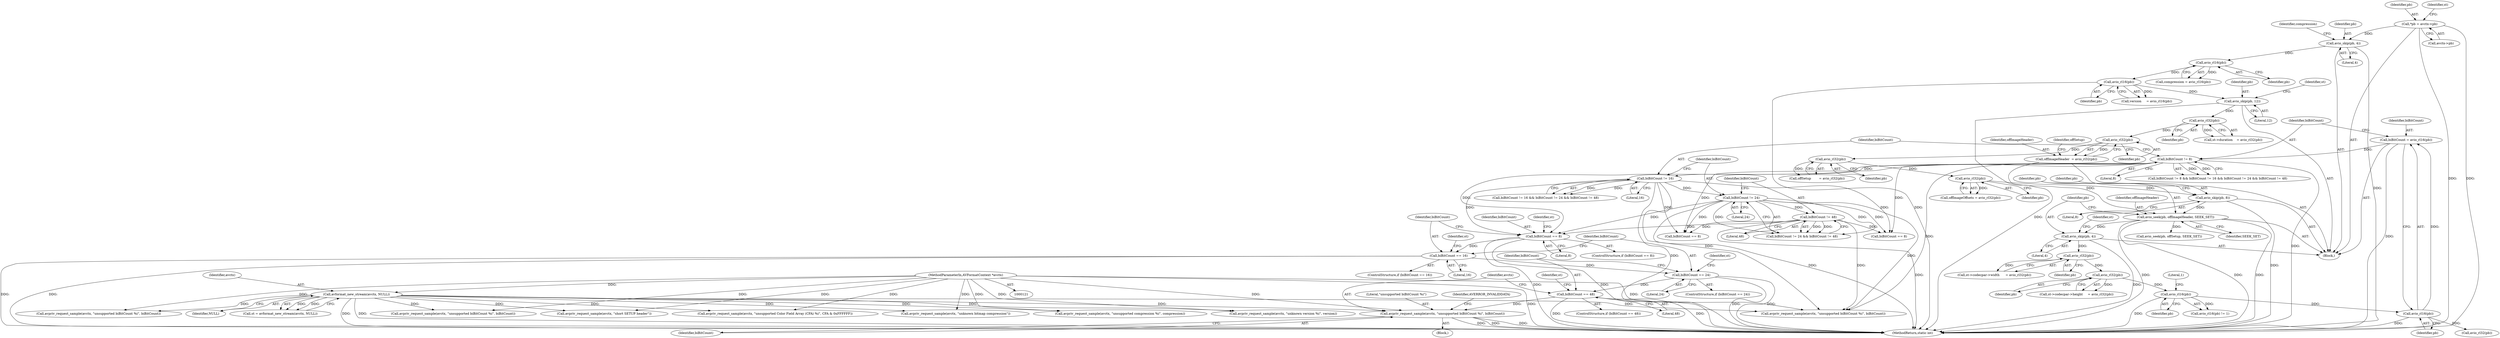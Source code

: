 digraph "0_FFmpeg_7e80b63ecd259d69d383623e75b318bf2bd491f6@pointer" {
"1000537" [label="(Call,avpriv_request_sample(avctx, \"unsupported biBitCount %i\", biBitCount))"];
"1000144" [label="(Call,avformat_new_stream(avctx, NULL))"];
"1000122" [label="(MethodParameterIn,AVFormatContext *avctx)"];
"1000524" [label="(Call,biBitCount == 48)"];
"1000511" [label="(Call,biBitCount == 24)"];
"1000498" [label="(Call,biBitCount == 16)"];
"1000485" [label="(Call,biBitCount == 8)"];
"1000264" [label="(Call,biBitCount != 24)"];
"1000260" [label="(Call,biBitCount != 16)"];
"1000256" [label="(Call,biBitCount != 8)"];
"1000250" [label="(Call,biBitCount = avio_rl16(pb))"];
"1000252" [label="(Call,avio_rl16(pb))"];
"1000245" [label="(Call,avio_rl16(pb))"];
"1000241" [label="(Call,avio_rl32(pb))"];
"1000233" [label="(Call,avio_rl32(pb))"];
"1000224" [label="(Call,avio_skip(pb, 4))"];
"1000220" [label="(Call,avio_seek(pb, offImageHeader, SEEK_SET))"];
"1000217" [label="(Call,avio_skip(pb, 8))"];
"1000215" [label="(Call,avio_rl32(pb))"];
"1000211" [label="(Call,avio_rl32(pb))"];
"1000207" [label="(Call,avio_rl32(pb))"];
"1000203" [label="(Call,avio_rl32(pb))"];
"1000196" [label="(Call,avio_skip(pb, 12))"];
"1000183" [label="(Call,avio_rl16(pb))"];
"1000179" [label="(Call,avio_rl16(pb))"];
"1000174" [label="(Call,avio_skip(pb, 4))"];
"1000125" [label="(Call,*pb = avctx->pb)"];
"1000205" [label="(Call,offImageHeader  = avio_rl32(pb))"];
"1000267" [label="(Call,biBitCount != 48)"];
"1000242" [label="(Identifier,pb)"];
"1000486" [label="(Identifier,biBitCount)"];
"1000220" [label="(Call,avio_seek(pb, offImageHeader, SEEK_SET))"];
"1000258" [label="(Literal,8)"];
"1000311" [label="(Call,avio_seek(pb, offSetup, SEEK_SET))"];
"1000257" [label="(Identifier,biBitCount)"];
"1000212" [label="(Identifier,pb)"];
"1000487" [label="(Literal,8)"];
"1000498" [label="(Call,biBitCount == 16)"];
"1000213" [label="(Call,offImageOffsets = avio_rl32(pb))"];
"1000505" [label="(Identifier,st)"];
"1000210" [label="(Identifier,offSetup)"];
"1000219" [label="(Literal,8)"];
"1000271" [label="(Call,avpriv_request_sample(avctx, \"unsupported biBitCount %i\", biBitCount))"];
"1000591" [label="(Call,biBitCount == 8)"];
"1000146" [label="(Identifier,NULL)"];
"1000211" [label="(Call,avio_rl32(pb))"];
"1000511" [label="(Call,biBitCount == 24)"];
"1000217" [label="(Call,avio_skip(pb, 8))"];
"1000178" [label="(Identifier,compression)"];
"1000635" [label="(Call,avpriv_request_sample(avctx, \"unsupported compression %i\", compression))"];
"1000265" [label="(Identifier,biBitCount)"];
"1000780" [label="(MethodReturn,static int)"];
"1000233" [label="(Call,avio_rl32(pb))"];
"1000241" [label="(Call,avio_rl32(pb))"];
"1000537" [label="(Call,avpriv_request_sample(avctx, \"unsupported biBitCount %i\", biBitCount))"];
"1000179" [label="(Call,avio_rl16(pb))"];
"1000176" [label="(Literal,4)"];
"1000510" [label="(ControlStructure,if (biBitCount == 24))"];
"1000145" [label="(Identifier,avctx)"];
"1000234" [label="(Identifier,pb)"];
"1000209" [label="(Call,offSetup        = avio_rl32(pb))"];
"1000484" [label="(ControlStructure,if (biBitCount == 8))"];
"1000123" [label="(Block,)"];
"1000227" [label="(Call,st->codecpar->width      = avio_rl32(pb))"];
"1000144" [label="(Call,avformat_new_stream(avctx, NULL))"];
"1000512" [label="(Identifier,biBitCount)"];
"1000126" [label="(Identifier,pb)"];
"1000247" [label="(Literal,1)"];
"1000617" [label="(Call,avpriv_request_sample(avctx, \"unsupported biBitCount %i\", biBitCount))"];
"1000334" [label="(Call,avpriv_request_sample(avctx, \"short SETUP header\"))"];
"1000177" [label="(Call,compression = avio_rl16(pb))"];
"1000252" [label="(Call,avio_rl16(pb))"];
"1000256" [label="(Call,biBitCount != 8)"];
"1000513" [label="(Literal,24)"];
"1000143" [label="(Identifier,st)"];
"1000215" [label="(Call,avio_rl32(pb))"];
"1000205" [label="(Call,offImageHeader  = avio_rl32(pb))"];
"1000206" [label="(Identifier,offImageHeader)"];
"1000251" [label="(Identifier,biBitCount)"];
"1000142" [label="(Call,st = avformat_new_stream(avctx, NULL))"];
"1000216" [label="(Identifier,pb)"];
"1000542" [label="(Identifier,AVERROR_INVALIDDATA)"];
"1000492" [label="(Identifier,st)"];
"1000264" [label="(Call,biBitCount != 24)"];
"1000245" [label="(Call,avio_rl16(pb))"];
"1000244" [label="(Call,avio_rl16(pb) != 1)"];
"1000263" [label="(Call,biBitCount != 24 && biBitCount != 48)"];
"1000226" [label="(Literal,4)"];
"1000260" [label="(Call,biBitCount != 16)"];
"1000523" [label="(ControlStructure,if (biBitCount == 48))"];
"1000497" [label="(ControlStructure,if (biBitCount == 16))"];
"1000175" [label="(Identifier,pb)"];
"1000250" [label="(Call,biBitCount = avio_rl16(pb))"];
"1000224" [label="(Call,avio_skip(pb, 4))"];
"1000122" [label="(MethodParameterIn,AVFormatContext *avctx)"];
"1000540" [label="(Identifier,biBitCount)"];
"1000531" [label="(Identifier,st)"];
"1000222" [label="(Identifier,offImageHeader)"];
"1000303" [label="(Call,avpriv_request_sample(avctx, \"unknown bitmap compression\"))"];
"1000204" [label="(Identifier,pb)"];
"1000485" [label="(Call,biBitCount == 8)"];
"1000190" [label="(Call,avpriv_request_sample(avctx, \"unknown version %i\", version))"];
"1000538" [label="(Identifier,avctx)"];
"1000536" [label="(Block,)"];
"1000230" [label="(Identifier,st)"];
"1000183" [label="(Call,avio_rl16(pb))"];
"1000539" [label="(Literal,\"unsupported biBitCount %i\")"];
"1000127" [label="(Call,avctx->pb)"];
"1000269" [label="(Literal,48)"];
"1000253" [label="(Identifier,pb)"];
"1000525" [label="(Identifier,biBitCount)"];
"1000268" [label="(Identifier,biBitCount)"];
"1000174" [label="(Call,avio_skip(pb, 4))"];
"1000524" [label="(Call,biBitCount == 48)"];
"1000259" [label="(Call,biBitCount != 16 && biBitCount != 24 && biBitCount != 48)"];
"1000208" [label="(Identifier,pb)"];
"1000262" [label="(Literal,16)"];
"1000582" [label="(Call,avpriv_request_sample(avctx, \"unsupported biBitCount %i\", biBitCount))"];
"1000278" [label="(Call,avio_rl32(pb))"];
"1000197" [label="(Identifier,pb)"];
"1000198" [label="(Literal,12)"];
"1000196" [label="(Call,avio_skip(pb, 12))"];
"1000526" [label="(Literal,48)"];
"1000500" [label="(Literal,16)"];
"1000221" [label="(Identifier,pb)"];
"1000267" [label="(Call,biBitCount != 48)"];
"1000246" [label="(Identifier,pb)"];
"1000223" [label="(Identifier,SEEK_SET)"];
"1000180" [label="(Identifier,pb)"];
"1000225" [label="(Identifier,pb)"];
"1000518" [label="(Identifier,st)"];
"1000499" [label="(Identifier,biBitCount)"];
"1000184" [label="(Identifier,pb)"];
"1000203" [label="(Call,avio_rl32(pb))"];
"1000266" [label="(Literal,24)"];
"1000556" [label="(Call,biBitCount == 8)"];
"1000207" [label="(Call,avio_rl32(pb))"];
"1000125" [label="(Call,*pb = avctx->pb)"];
"1000255" [label="(Call,biBitCount != 8 && biBitCount != 16 && biBitCount != 24 && biBitCount != 48)"];
"1000235" [label="(Call,st->codecpar->height     = avio_rl32(pb))"];
"1000201" [label="(Identifier,st)"];
"1000625" [label="(Call,avpriv_request_sample(avctx, \"unsupported Color Field Array (CFA) %i\", CFA & 0xFFFFFF))"];
"1000261" [label="(Identifier,biBitCount)"];
"1000218" [label="(Identifier,pb)"];
"1000199" [label="(Call,st->duration    = avio_rl32(pb))"];
"1000181" [label="(Call,version     = avio_rl16(pb))"];
"1000537" -> "1000536"  [label="AST: "];
"1000537" -> "1000540"  [label="CFG: "];
"1000538" -> "1000537"  [label="AST: "];
"1000539" -> "1000537"  [label="AST: "];
"1000540" -> "1000537"  [label="AST: "];
"1000542" -> "1000537"  [label="CFG: "];
"1000537" -> "1000780"  [label="DDG: "];
"1000537" -> "1000780"  [label="DDG: "];
"1000537" -> "1000780"  [label="DDG: "];
"1000144" -> "1000537"  [label="DDG: "];
"1000122" -> "1000537"  [label="DDG: "];
"1000524" -> "1000537"  [label="DDG: "];
"1000144" -> "1000142"  [label="AST: "];
"1000144" -> "1000146"  [label="CFG: "];
"1000145" -> "1000144"  [label="AST: "];
"1000146" -> "1000144"  [label="AST: "];
"1000142" -> "1000144"  [label="CFG: "];
"1000144" -> "1000780"  [label="DDG: "];
"1000144" -> "1000780"  [label="DDG: "];
"1000144" -> "1000142"  [label="DDG: "];
"1000144" -> "1000142"  [label="DDG: "];
"1000122" -> "1000144"  [label="DDG: "];
"1000144" -> "1000190"  [label="DDG: "];
"1000144" -> "1000271"  [label="DDG: "];
"1000144" -> "1000303"  [label="DDG: "];
"1000144" -> "1000334"  [label="DDG: "];
"1000144" -> "1000582"  [label="DDG: "];
"1000144" -> "1000617"  [label="DDG: "];
"1000144" -> "1000625"  [label="DDG: "];
"1000144" -> "1000635"  [label="DDG: "];
"1000122" -> "1000121"  [label="AST: "];
"1000122" -> "1000780"  [label="DDG: "];
"1000122" -> "1000190"  [label="DDG: "];
"1000122" -> "1000271"  [label="DDG: "];
"1000122" -> "1000303"  [label="DDG: "];
"1000122" -> "1000334"  [label="DDG: "];
"1000122" -> "1000582"  [label="DDG: "];
"1000122" -> "1000617"  [label="DDG: "];
"1000122" -> "1000625"  [label="DDG: "];
"1000122" -> "1000635"  [label="DDG: "];
"1000524" -> "1000523"  [label="AST: "];
"1000524" -> "1000526"  [label="CFG: "];
"1000525" -> "1000524"  [label="AST: "];
"1000526" -> "1000524"  [label="AST: "];
"1000531" -> "1000524"  [label="CFG: "];
"1000538" -> "1000524"  [label="CFG: "];
"1000524" -> "1000780"  [label="DDG: "];
"1000524" -> "1000780"  [label="DDG: "];
"1000511" -> "1000524"  [label="DDG: "];
"1000511" -> "1000510"  [label="AST: "];
"1000511" -> "1000513"  [label="CFG: "];
"1000512" -> "1000511"  [label="AST: "];
"1000513" -> "1000511"  [label="AST: "];
"1000518" -> "1000511"  [label="CFG: "];
"1000525" -> "1000511"  [label="CFG: "];
"1000511" -> "1000780"  [label="DDG: "];
"1000511" -> "1000780"  [label="DDG: "];
"1000498" -> "1000511"  [label="DDG: "];
"1000498" -> "1000497"  [label="AST: "];
"1000498" -> "1000500"  [label="CFG: "];
"1000499" -> "1000498"  [label="AST: "];
"1000500" -> "1000498"  [label="AST: "];
"1000505" -> "1000498"  [label="CFG: "];
"1000512" -> "1000498"  [label="CFG: "];
"1000498" -> "1000780"  [label="DDG: "];
"1000498" -> "1000780"  [label="DDG: "];
"1000485" -> "1000498"  [label="DDG: "];
"1000485" -> "1000484"  [label="AST: "];
"1000485" -> "1000487"  [label="CFG: "];
"1000486" -> "1000485"  [label="AST: "];
"1000487" -> "1000485"  [label="AST: "];
"1000492" -> "1000485"  [label="CFG: "];
"1000499" -> "1000485"  [label="CFG: "];
"1000485" -> "1000780"  [label="DDG: "];
"1000485" -> "1000780"  [label="DDG: "];
"1000264" -> "1000485"  [label="DDG: "];
"1000267" -> "1000485"  [label="DDG: "];
"1000256" -> "1000485"  [label="DDG: "];
"1000260" -> "1000485"  [label="DDG: "];
"1000264" -> "1000263"  [label="AST: "];
"1000264" -> "1000266"  [label="CFG: "];
"1000265" -> "1000264"  [label="AST: "];
"1000266" -> "1000264"  [label="AST: "];
"1000268" -> "1000264"  [label="CFG: "];
"1000263" -> "1000264"  [label="CFG: "];
"1000264" -> "1000780"  [label="DDG: "];
"1000264" -> "1000263"  [label="DDG: "];
"1000264" -> "1000263"  [label="DDG: "];
"1000260" -> "1000264"  [label="DDG: "];
"1000264" -> "1000267"  [label="DDG: "];
"1000264" -> "1000271"  [label="DDG: "];
"1000264" -> "1000556"  [label="DDG: "];
"1000264" -> "1000591"  [label="DDG: "];
"1000260" -> "1000259"  [label="AST: "];
"1000260" -> "1000262"  [label="CFG: "];
"1000261" -> "1000260"  [label="AST: "];
"1000262" -> "1000260"  [label="AST: "];
"1000265" -> "1000260"  [label="CFG: "];
"1000259" -> "1000260"  [label="CFG: "];
"1000260" -> "1000780"  [label="DDG: "];
"1000260" -> "1000259"  [label="DDG: "];
"1000260" -> "1000259"  [label="DDG: "];
"1000256" -> "1000260"  [label="DDG: "];
"1000260" -> "1000271"  [label="DDG: "];
"1000260" -> "1000556"  [label="DDG: "];
"1000260" -> "1000591"  [label="DDG: "];
"1000256" -> "1000255"  [label="AST: "];
"1000256" -> "1000258"  [label="CFG: "];
"1000257" -> "1000256"  [label="AST: "];
"1000258" -> "1000256"  [label="AST: "];
"1000261" -> "1000256"  [label="CFG: "];
"1000255" -> "1000256"  [label="CFG: "];
"1000256" -> "1000780"  [label="DDG: "];
"1000256" -> "1000255"  [label="DDG: "];
"1000256" -> "1000255"  [label="DDG: "];
"1000250" -> "1000256"  [label="DDG: "];
"1000256" -> "1000271"  [label="DDG: "];
"1000256" -> "1000556"  [label="DDG: "];
"1000256" -> "1000591"  [label="DDG: "];
"1000250" -> "1000123"  [label="AST: "];
"1000250" -> "1000252"  [label="CFG: "];
"1000251" -> "1000250"  [label="AST: "];
"1000252" -> "1000250"  [label="AST: "];
"1000257" -> "1000250"  [label="CFG: "];
"1000250" -> "1000780"  [label="DDG: "];
"1000252" -> "1000250"  [label="DDG: "];
"1000252" -> "1000253"  [label="CFG: "];
"1000253" -> "1000252"  [label="AST: "];
"1000252" -> "1000780"  [label="DDG: "];
"1000245" -> "1000252"  [label="DDG: "];
"1000252" -> "1000278"  [label="DDG: "];
"1000245" -> "1000244"  [label="AST: "];
"1000245" -> "1000246"  [label="CFG: "];
"1000246" -> "1000245"  [label="AST: "];
"1000247" -> "1000245"  [label="CFG: "];
"1000245" -> "1000780"  [label="DDG: "];
"1000245" -> "1000244"  [label="DDG: "];
"1000241" -> "1000245"  [label="DDG: "];
"1000241" -> "1000235"  [label="AST: "];
"1000241" -> "1000242"  [label="CFG: "];
"1000242" -> "1000241"  [label="AST: "];
"1000235" -> "1000241"  [label="CFG: "];
"1000241" -> "1000235"  [label="DDG: "];
"1000233" -> "1000241"  [label="DDG: "];
"1000233" -> "1000227"  [label="AST: "];
"1000233" -> "1000234"  [label="CFG: "];
"1000234" -> "1000233"  [label="AST: "];
"1000227" -> "1000233"  [label="CFG: "];
"1000233" -> "1000227"  [label="DDG: "];
"1000224" -> "1000233"  [label="DDG: "];
"1000224" -> "1000123"  [label="AST: "];
"1000224" -> "1000226"  [label="CFG: "];
"1000225" -> "1000224"  [label="AST: "];
"1000226" -> "1000224"  [label="AST: "];
"1000230" -> "1000224"  [label="CFG: "];
"1000224" -> "1000780"  [label="DDG: "];
"1000220" -> "1000224"  [label="DDG: "];
"1000220" -> "1000123"  [label="AST: "];
"1000220" -> "1000223"  [label="CFG: "];
"1000221" -> "1000220"  [label="AST: "];
"1000222" -> "1000220"  [label="AST: "];
"1000223" -> "1000220"  [label="AST: "];
"1000225" -> "1000220"  [label="CFG: "];
"1000220" -> "1000780"  [label="DDG: "];
"1000220" -> "1000780"  [label="DDG: "];
"1000220" -> "1000780"  [label="DDG: "];
"1000217" -> "1000220"  [label="DDG: "];
"1000205" -> "1000220"  [label="DDG: "];
"1000220" -> "1000311"  [label="DDG: "];
"1000217" -> "1000123"  [label="AST: "];
"1000217" -> "1000219"  [label="CFG: "];
"1000218" -> "1000217"  [label="AST: "];
"1000219" -> "1000217"  [label="AST: "];
"1000221" -> "1000217"  [label="CFG: "];
"1000217" -> "1000780"  [label="DDG: "];
"1000215" -> "1000217"  [label="DDG: "];
"1000215" -> "1000213"  [label="AST: "];
"1000215" -> "1000216"  [label="CFG: "];
"1000216" -> "1000215"  [label="AST: "];
"1000213" -> "1000215"  [label="CFG: "];
"1000215" -> "1000213"  [label="DDG: "];
"1000211" -> "1000215"  [label="DDG: "];
"1000211" -> "1000209"  [label="AST: "];
"1000211" -> "1000212"  [label="CFG: "];
"1000212" -> "1000211"  [label="AST: "];
"1000209" -> "1000211"  [label="CFG: "];
"1000211" -> "1000209"  [label="DDG: "];
"1000207" -> "1000211"  [label="DDG: "];
"1000207" -> "1000205"  [label="AST: "];
"1000207" -> "1000208"  [label="CFG: "];
"1000208" -> "1000207"  [label="AST: "];
"1000205" -> "1000207"  [label="CFG: "];
"1000207" -> "1000205"  [label="DDG: "];
"1000203" -> "1000207"  [label="DDG: "];
"1000203" -> "1000199"  [label="AST: "];
"1000203" -> "1000204"  [label="CFG: "];
"1000204" -> "1000203"  [label="AST: "];
"1000199" -> "1000203"  [label="CFG: "];
"1000203" -> "1000199"  [label="DDG: "];
"1000196" -> "1000203"  [label="DDG: "];
"1000196" -> "1000123"  [label="AST: "];
"1000196" -> "1000198"  [label="CFG: "];
"1000197" -> "1000196"  [label="AST: "];
"1000198" -> "1000196"  [label="AST: "];
"1000201" -> "1000196"  [label="CFG: "];
"1000196" -> "1000780"  [label="DDG: "];
"1000183" -> "1000196"  [label="DDG: "];
"1000183" -> "1000181"  [label="AST: "];
"1000183" -> "1000184"  [label="CFG: "];
"1000184" -> "1000183"  [label="AST: "];
"1000181" -> "1000183"  [label="CFG: "];
"1000183" -> "1000780"  [label="DDG: "];
"1000183" -> "1000181"  [label="DDG: "];
"1000179" -> "1000183"  [label="DDG: "];
"1000179" -> "1000177"  [label="AST: "];
"1000179" -> "1000180"  [label="CFG: "];
"1000180" -> "1000179"  [label="AST: "];
"1000177" -> "1000179"  [label="CFG: "];
"1000179" -> "1000177"  [label="DDG: "];
"1000174" -> "1000179"  [label="DDG: "];
"1000174" -> "1000123"  [label="AST: "];
"1000174" -> "1000176"  [label="CFG: "];
"1000175" -> "1000174"  [label="AST: "];
"1000176" -> "1000174"  [label="AST: "];
"1000178" -> "1000174"  [label="CFG: "];
"1000174" -> "1000780"  [label="DDG: "];
"1000125" -> "1000174"  [label="DDG: "];
"1000125" -> "1000123"  [label="AST: "];
"1000125" -> "1000127"  [label="CFG: "];
"1000126" -> "1000125"  [label="AST: "];
"1000127" -> "1000125"  [label="AST: "];
"1000143" -> "1000125"  [label="CFG: "];
"1000125" -> "1000780"  [label="DDG: "];
"1000125" -> "1000780"  [label="DDG: "];
"1000205" -> "1000123"  [label="AST: "];
"1000206" -> "1000205"  [label="AST: "];
"1000210" -> "1000205"  [label="CFG: "];
"1000267" -> "1000263"  [label="AST: "];
"1000267" -> "1000269"  [label="CFG: "];
"1000268" -> "1000267"  [label="AST: "];
"1000269" -> "1000267"  [label="AST: "];
"1000263" -> "1000267"  [label="CFG: "];
"1000267" -> "1000780"  [label="DDG: "];
"1000267" -> "1000263"  [label="DDG: "];
"1000267" -> "1000263"  [label="DDG: "];
"1000267" -> "1000271"  [label="DDG: "];
"1000267" -> "1000556"  [label="DDG: "];
"1000267" -> "1000591"  [label="DDG: "];
}
